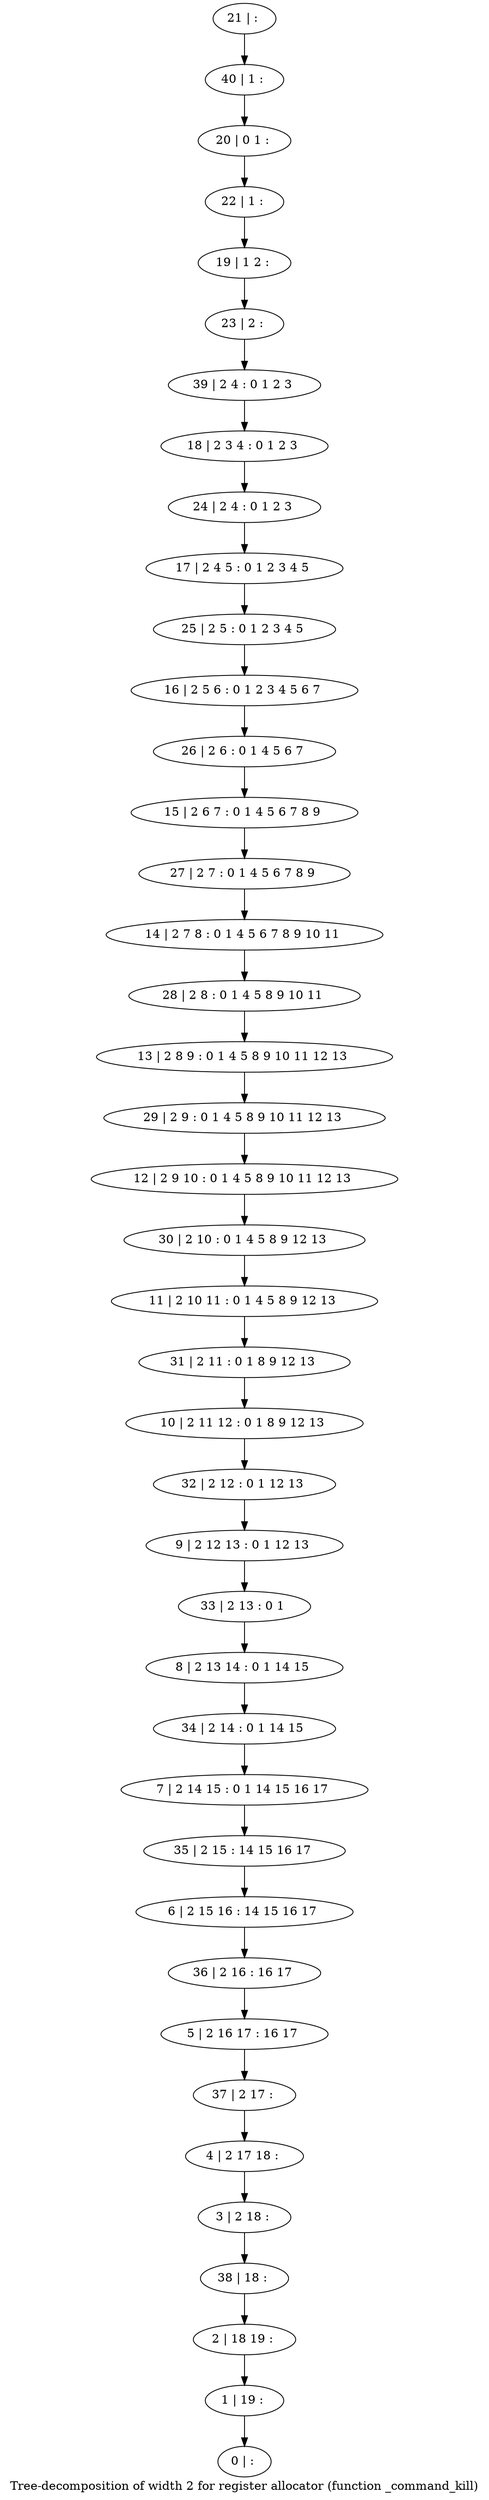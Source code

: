 digraph G {
graph [label="Tree-decomposition of width 2 for register allocator (function _command_kill)"]
0[label="0 | : "];
1[label="1 | 19 : "];
2[label="2 | 18 19 : "];
3[label="3 | 2 18 : "];
4[label="4 | 2 17 18 : "];
5[label="5 | 2 16 17 : 16 17 "];
6[label="6 | 2 15 16 : 14 15 16 17 "];
7[label="7 | 2 14 15 : 0 1 14 15 16 17 "];
8[label="8 | 2 13 14 : 0 1 14 15 "];
9[label="9 | 2 12 13 : 0 1 12 13 "];
10[label="10 | 2 11 12 : 0 1 8 9 12 13 "];
11[label="11 | 2 10 11 : 0 1 4 5 8 9 12 13 "];
12[label="12 | 2 9 10 : 0 1 4 5 8 9 10 11 12 13 "];
13[label="13 | 2 8 9 : 0 1 4 5 8 9 10 11 12 13 "];
14[label="14 | 2 7 8 : 0 1 4 5 6 7 8 9 10 11 "];
15[label="15 | 2 6 7 : 0 1 4 5 6 7 8 9 "];
16[label="16 | 2 5 6 : 0 1 2 3 4 5 6 7 "];
17[label="17 | 2 4 5 : 0 1 2 3 4 5 "];
18[label="18 | 2 3 4 : 0 1 2 3 "];
19[label="19 | 1 2 : "];
20[label="20 | 0 1 : "];
21[label="21 | : "];
22[label="22 | 1 : "];
23[label="23 | 2 : "];
24[label="24 | 2 4 : 0 1 2 3 "];
25[label="25 | 2 5 : 0 1 2 3 4 5 "];
26[label="26 | 2 6 : 0 1 4 5 6 7 "];
27[label="27 | 2 7 : 0 1 4 5 6 7 8 9 "];
28[label="28 | 2 8 : 0 1 4 5 8 9 10 11 "];
29[label="29 | 2 9 : 0 1 4 5 8 9 10 11 12 13 "];
30[label="30 | 2 10 : 0 1 4 5 8 9 12 13 "];
31[label="31 | 2 11 : 0 1 8 9 12 13 "];
32[label="32 | 2 12 : 0 1 12 13 "];
33[label="33 | 2 13 : 0 1 "];
34[label="34 | 2 14 : 0 1 14 15 "];
35[label="35 | 2 15 : 14 15 16 17 "];
36[label="36 | 2 16 : 16 17 "];
37[label="37 | 2 17 : "];
38[label="38 | 18 : "];
39[label="39 | 2 4 : 0 1 2 3 "];
40[label="40 | 1 : "];
21->40 ;
40->20 ;
20->22 ;
22->19 ;
19->23 ;
23->39 ;
39->18 ;
18->24 ;
24->17 ;
17->25 ;
25->16 ;
16->26 ;
26->15 ;
15->27 ;
27->14 ;
14->28 ;
28->13 ;
13->29 ;
29->12 ;
12->30 ;
30->11 ;
11->31 ;
31->10 ;
10->32 ;
32->9 ;
9->33 ;
33->8 ;
8->34 ;
34->7 ;
7->35 ;
35->6 ;
6->36 ;
36->5 ;
5->37 ;
37->4 ;
4->3 ;
3->38 ;
38->2 ;
2->1 ;
1->0 ;
}
